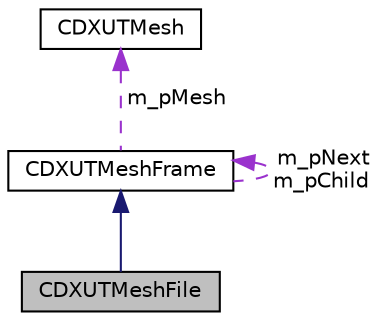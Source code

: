 digraph G
{
  edge [fontname="Helvetica",fontsize="10",labelfontname="Helvetica",labelfontsize="10"];
  node [fontname="Helvetica",fontsize="10",shape=record];
  Node1 [label="CDXUTMeshFile",height=0.2,width=0.4,color="black", fillcolor="grey75", style="filled" fontcolor="black"];
  Node2 -> Node1 [dir="back",color="midnightblue",fontsize="10",style="solid",fontname="Helvetica"];
  Node2 [label="CDXUTMeshFrame",height=0.2,width=0.4,color="black", fillcolor="white", style="filled",URL="$class_c_d_x_u_t_mesh_frame.html"];
  Node2 -> Node2 [dir="back",color="darkorchid3",fontsize="10",style="dashed",label=" m_pNext\nm_pChild" ,fontname="Helvetica"];
  Node3 -> Node2 [dir="back",color="darkorchid3",fontsize="10",style="dashed",label=" m_pMesh" ,fontname="Helvetica"];
  Node3 [label="CDXUTMesh",height=0.2,width=0.4,color="black", fillcolor="white", style="filled",URL="$class_c_d_x_u_t_mesh.html"];
}
